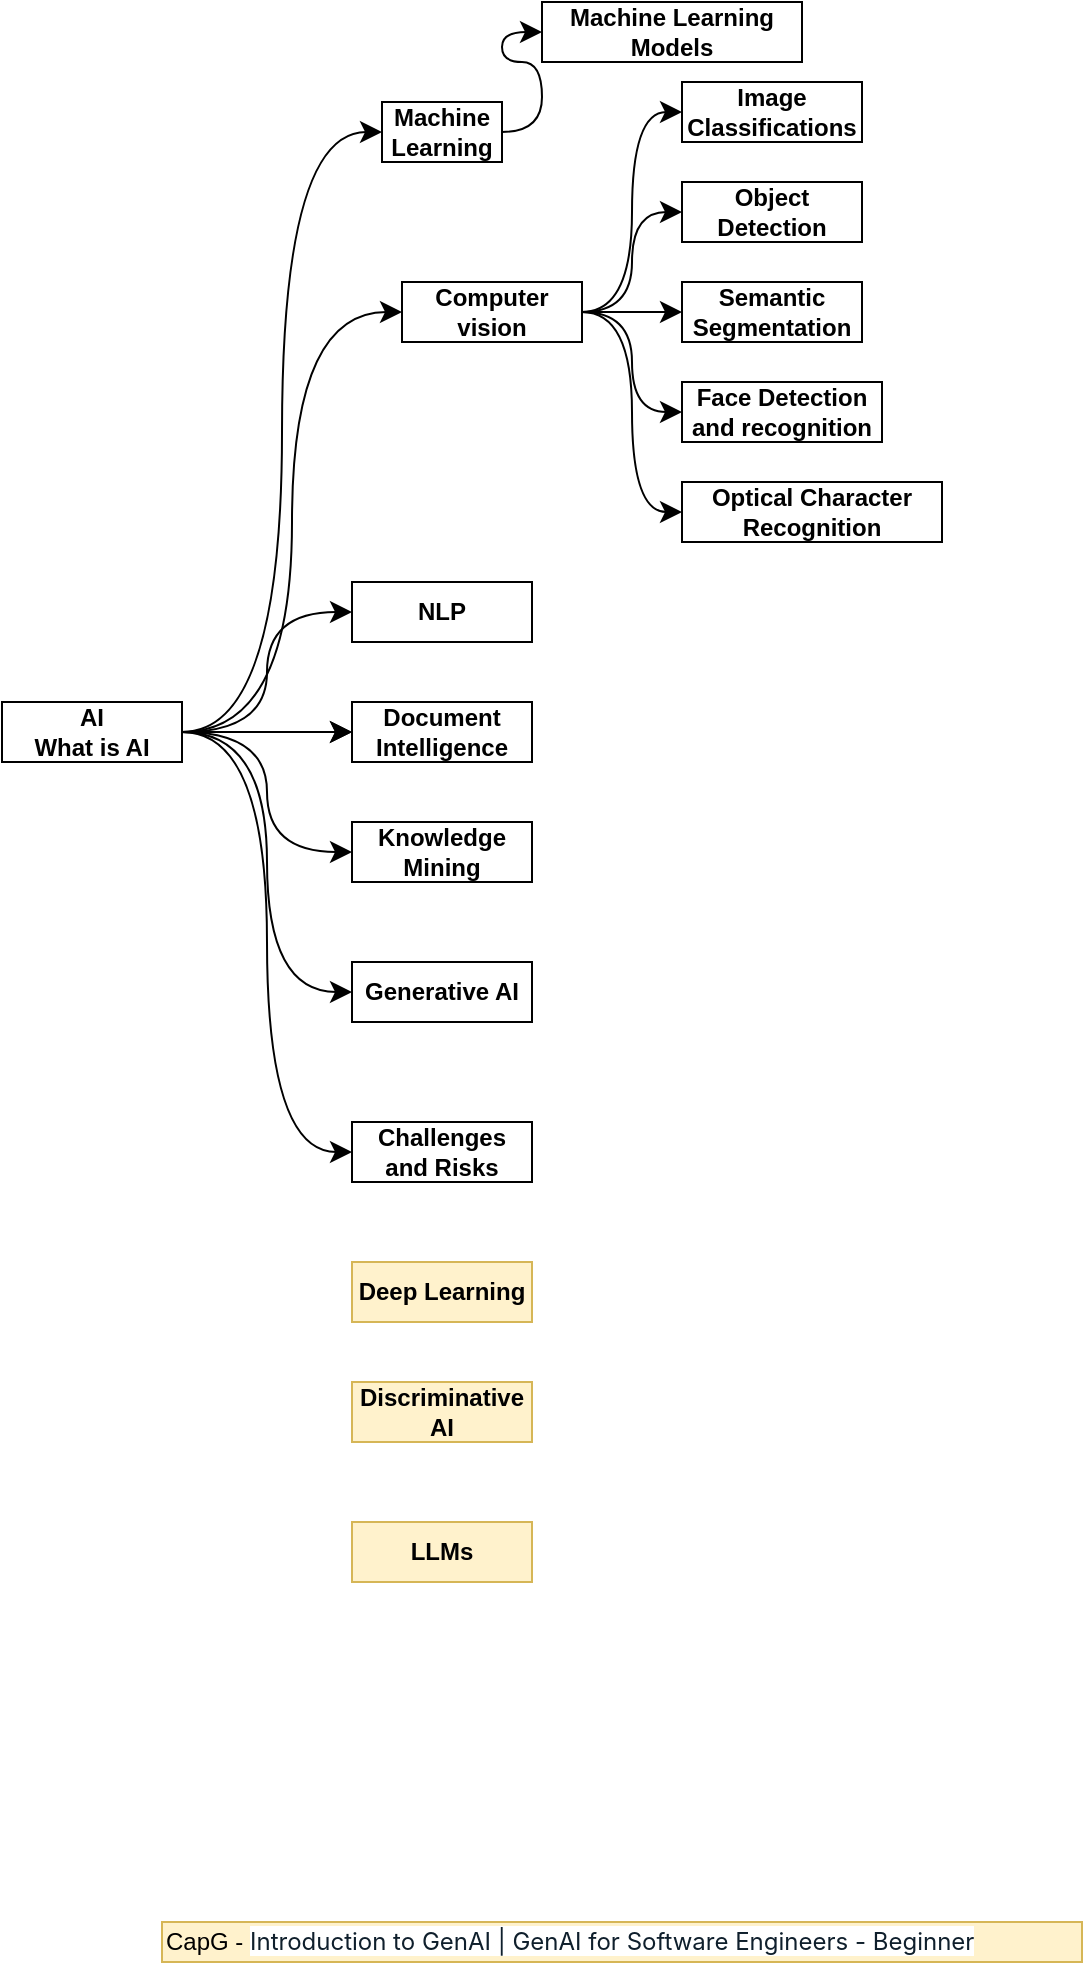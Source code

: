 <mxfile version="24.2.5" type="github" pages="3">
  <diagram name="AI" id="9x-BZpUwlEio7pxuvAZR">
    <mxGraphModel dx="1647" dy="-173" grid="1" gridSize="10" guides="1" tooltips="1" connect="1" arrows="1" fold="1" page="1" pageScale="1" pageWidth="850" pageHeight="1100" background="none" math="0" shadow="0">
      <root>
        <mxCell id="0" />
        <mxCell id="1" parent="0" />
        <mxCell id="eT9WFd01mWbbqswTR8eX-2" value="" style="edgeStyle=orthogonalEdgeStyle;rounded=0;orthogonalLoop=1;jettySize=auto;html=1;fontSize=12;startSize=8;endSize=8;curved=1;entryX=0;entryY=0.5;entryDx=0;entryDy=0;" parent="1" source="m1wB9uHSATqWZEEPrCYo-193" target="eT9WFd01mWbbqswTR8eX-1" edge="1">
          <mxGeometry relative="1" as="geometry" />
        </mxCell>
        <mxCell id="eT9WFd01mWbbqswTR8eX-5" value="" style="edgeStyle=orthogonalEdgeStyle;curved=1;rounded=0;orthogonalLoop=1;jettySize=auto;html=1;strokeColor=default;align=center;verticalAlign=middle;fontFamily=Helvetica;fontSize=12;fontColor=default;labelBackgroundColor=default;startSize=8;endArrow=classic;endSize=8;entryX=0;entryY=0.5;entryDx=0;entryDy=0;" parent="1" source="m1wB9uHSATqWZEEPrCYo-193" target="eT9WFd01mWbbqswTR8eX-3" edge="1">
          <mxGeometry relative="1" as="geometry" />
        </mxCell>
        <mxCell id="eT9WFd01mWbbqswTR8eX-7" value="" style="edgeStyle=orthogonalEdgeStyle;curved=1;rounded=0;orthogonalLoop=1;jettySize=auto;html=1;strokeColor=default;align=center;verticalAlign=middle;fontFamily=Helvetica;fontSize=12;fontColor=default;labelBackgroundColor=default;startSize=8;endArrow=classic;endSize=8;entryX=0;entryY=0.5;entryDx=0;entryDy=0;" parent="1" source="m1wB9uHSATqWZEEPrCYo-193" target="eT9WFd01mWbbqswTR8eX-6" edge="1">
          <mxGeometry relative="1" as="geometry" />
        </mxCell>
        <mxCell id="eT9WFd01mWbbqswTR8eX-11" style="edgeStyle=orthogonalEdgeStyle;curved=1;rounded=0;orthogonalLoop=1;jettySize=auto;html=1;entryX=0;entryY=0.5;entryDx=0;entryDy=0;strokeColor=default;align=center;verticalAlign=middle;fontFamily=Helvetica;fontSize=12;fontColor=default;labelBackgroundColor=default;startSize=8;endArrow=classic;endSize=8;" parent="1" source="m1wB9uHSATqWZEEPrCYo-193" target="eT9WFd01mWbbqswTR8eX-8" edge="1">
          <mxGeometry relative="1" as="geometry" />
        </mxCell>
        <mxCell id="eT9WFd01mWbbqswTR8eX-12" style="edgeStyle=orthogonalEdgeStyle;curved=1;rounded=0;orthogonalLoop=1;jettySize=auto;html=1;entryX=0;entryY=0.5;entryDx=0;entryDy=0;strokeColor=default;align=center;verticalAlign=middle;fontFamily=Helvetica;fontSize=12;fontColor=default;labelBackgroundColor=default;startSize=8;endArrow=classic;endSize=8;" parent="1" source="m1wB9uHSATqWZEEPrCYo-193" target="eT9WFd01mWbbqswTR8eX-9" edge="1">
          <mxGeometry relative="1" as="geometry" />
        </mxCell>
        <mxCell id="eT9WFd01mWbbqswTR8eX-13" style="edgeStyle=orthogonalEdgeStyle;curved=1;rounded=0;orthogonalLoop=1;jettySize=auto;html=1;entryX=0;entryY=0.5;entryDx=0;entryDy=0;strokeColor=default;align=center;verticalAlign=middle;fontFamily=Helvetica;fontSize=12;fontColor=default;labelBackgroundColor=default;startSize=8;endArrow=classic;endSize=8;" parent="1" source="m1wB9uHSATqWZEEPrCYo-193" target="eT9WFd01mWbbqswTR8eX-10" edge="1">
          <mxGeometry relative="1" as="geometry" />
        </mxCell>
        <mxCell id="eT9WFd01mWbbqswTR8eX-26" value="" style="edgeStyle=orthogonalEdgeStyle;curved=1;rounded=0;orthogonalLoop=1;jettySize=auto;html=1;strokeColor=default;align=center;verticalAlign=middle;fontFamily=Helvetica;fontSize=12;fontColor=default;labelBackgroundColor=default;startSize=8;endArrow=classic;endSize=8;" parent="1" source="m1wB9uHSATqWZEEPrCYo-193" target="eT9WFd01mWbbqswTR8eX-8" edge="1">
          <mxGeometry relative="1" as="geometry" />
        </mxCell>
        <mxCell id="eT9WFd01mWbbqswTR8eX-28" style="edgeStyle=orthogonalEdgeStyle;curved=1;rounded=0;orthogonalLoop=1;jettySize=auto;html=1;entryX=0;entryY=0.5;entryDx=0;entryDy=0;strokeColor=default;align=center;verticalAlign=middle;fontFamily=Helvetica;fontSize=12;fontColor=default;labelBackgroundColor=default;startSize=8;endArrow=classic;endSize=8;" parent="1" source="m1wB9uHSATqWZEEPrCYo-193" target="eT9WFd01mWbbqswTR8eX-27" edge="1">
          <mxGeometry relative="1" as="geometry" />
        </mxCell>
        <mxCell id="m1wB9uHSATqWZEEPrCYo-193" value="&lt;b&gt;AI&lt;/b&gt;&lt;div&gt;&lt;b&gt;What is AI&lt;/b&gt;&lt;/div&gt;" style="rounded=0;whiteSpace=wrap;html=1;" parent="1" vertex="1">
          <mxGeometry x="10" y="1470" width="90" height="30" as="geometry" />
        </mxCell>
        <mxCell id="eT9WFd01mWbbqswTR8eX-15" value="" style="edgeStyle=orthogonalEdgeStyle;curved=1;rounded=0;orthogonalLoop=1;jettySize=auto;html=1;strokeColor=default;align=center;verticalAlign=middle;fontFamily=Helvetica;fontSize=12;fontColor=default;labelBackgroundColor=default;startSize=8;endArrow=classic;endSize=8;entryX=0;entryY=0.5;entryDx=0;entryDy=0;" parent="1" source="eT9WFd01mWbbqswTR8eX-1" target="eT9WFd01mWbbqswTR8eX-14" edge="1">
          <mxGeometry relative="1" as="geometry" />
        </mxCell>
        <mxCell id="eT9WFd01mWbbqswTR8eX-1" value="&lt;b&gt;Machine Learning&lt;/b&gt;" style="rounded=0;whiteSpace=wrap;html=1;" parent="1" vertex="1">
          <mxGeometry x="200" y="1170" width="60" height="30" as="geometry" />
        </mxCell>
        <mxCell id="eT9WFd01mWbbqswTR8eX-17" value="" style="edgeStyle=orthogonalEdgeStyle;curved=1;rounded=0;orthogonalLoop=1;jettySize=auto;html=1;strokeColor=default;align=center;verticalAlign=middle;fontFamily=Helvetica;fontSize=12;fontColor=default;labelBackgroundColor=default;startSize=8;endArrow=classic;endSize=8;entryX=0;entryY=0.5;entryDx=0;entryDy=0;" parent="1" source="eT9WFd01mWbbqswTR8eX-3" target="eT9WFd01mWbbqswTR8eX-16" edge="1">
          <mxGeometry relative="1" as="geometry" />
        </mxCell>
        <mxCell id="eT9WFd01mWbbqswTR8eX-22" style="edgeStyle=orthogonalEdgeStyle;curved=1;rounded=0;orthogonalLoop=1;jettySize=auto;html=1;entryX=0;entryY=0.5;entryDx=0;entryDy=0;strokeColor=default;align=center;verticalAlign=middle;fontFamily=Helvetica;fontSize=12;fontColor=default;labelBackgroundColor=default;startSize=8;endArrow=classic;endSize=8;" parent="1" source="eT9WFd01mWbbqswTR8eX-3" target="eT9WFd01mWbbqswTR8eX-18" edge="1">
          <mxGeometry relative="1" as="geometry" />
        </mxCell>
        <mxCell id="eT9WFd01mWbbqswTR8eX-23" style="edgeStyle=orthogonalEdgeStyle;curved=1;rounded=0;orthogonalLoop=1;jettySize=auto;html=1;entryX=0;entryY=0.5;entryDx=0;entryDy=0;strokeColor=default;align=center;verticalAlign=middle;fontFamily=Helvetica;fontSize=12;fontColor=default;labelBackgroundColor=default;startSize=8;endArrow=classic;endSize=8;" parent="1" source="eT9WFd01mWbbqswTR8eX-3" target="eT9WFd01mWbbqswTR8eX-19" edge="1">
          <mxGeometry relative="1" as="geometry" />
        </mxCell>
        <mxCell id="eT9WFd01mWbbqswTR8eX-24" style="edgeStyle=orthogonalEdgeStyle;curved=1;rounded=0;orthogonalLoop=1;jettySize=auto;html=1;entryX=0;entryY=0.5;entryDx=0;entryDy=0;strokeColor=default;align=center;verticalAlign=middle;fontFamily=Helvetica;fontSize=12;fontColor=default;labelBackgroundColor=default;startSize=8;endArrow=classic;endSize=8;" parent="1" source="eT9WFd01mWbbqswTR8eX-3" target="eT9WFd01mWbbqswTR8eX-20" edge="1">
          <mxGeometry relative="1" as="geometry" />
        </mxCell>
        <mxCell id="eT9WFd01mWbbqswTR8eX-25" style="edgeStyle=orthogonalEdgeStyle;curved=1;rounded=0;orthogonalLoop=1;jettySize=auto;html=1;entryX=0;entryY=0.5;entryDx=0;entryDy=0;strokeColor=default;align=center;verticalAlign=middle;fontFamily=Helvetica;fontSize=12;fontColor=default;labelBackgroundColor=default;startSize=8;endArrow=classic;endSize=8;" parent="1" source="eT9WFd01mWbbqswTR8eX-3" target="eT9WFd01mWbbqswTR8eX-21" edge="1">
          <mxGeometry relative="1" as="geometry" />
        </mxCell>
        <mxCell id="eT9WFd01mWbbqswTR8eX-3" value="&lt;b&gt;Computer vision&lt;/b&gt;" style="rounded=0;whiteSpace=wrap;html=1;" parent="1" vertex="1">
          <mxGeometry x="210" y="1260" width="90" height="30" as="geometry" />
        </mxCell>
        <mxCell id="eT9WFd01mWbbqswTR8eX-6" value="&lt;b&gt;NLP&lt;/b&gt;" style="rounded=0;whiteSpace=wrap;html=1;" parent="1" vertex="1">
          <mxGeometry x="185" y="1410" width="90" height="30" as="geometry" />
        </mxCell>
        <mxCell id="eT9WFd01mWbbqswTR8eX-8" value="&lt;b&gt;Document Intelligence&lt;/b&gt;" style="rounded=0;whiteSpace=wrap;html=1;" parent="1" vertex="1">
          <mxGeometry x="185" y="1470" width="90" height="30" as="geometry" />
        </mxCell>
        <mxCell id="eT9WFd01mWbbqswTR8eX-9" value="&lt;b&gt;Knowledge Mining&lt;/b&gt;" style="rounded=0;whiteSpace=wrap;html=1;" parent="1" vertex="1">
          <mxGeometry x="185" y="1530" width="90" height="30" as="geometry" />
        </mxCell>
        <mxCell id="eT9WFd01mWbbqswTR8eX-10" value="&lt;b&gt;Generative AI&lt;/b&gt;" style="rounded=0;whiteSpace=wrap;html=1;" parent="1" vertex="1">
          <mxGeometry x="185" y="1600" width="90" height="30" as="geometry" />
        </mxCell>
        <mxCell id="eT9WFd01mWbbqswTR8eX-14" value="&lt;b&gt;Machine Learning Models&lt;/b&gt;" style="rounded=0;whiteSpace=wrap;html=1;" parent="1" vertex="1">
          <mxGeometry x="280" y="1120" width="130" height="30" as="geometry" />
        </mxCell>
        <mxCell id="eT9WFd01mWbbqswTR8eX-16" value="&lt;b&gt;Image Classifications&lt;/b&gt;" style="rounded=0;whiteSpace=wrap;html=1;" parent="1" vertex="1">
          <mxGeometry x="350" y="1160" width="90" height="30" as="geometry" />
        </mxCell>
        <mxCell id="eT9WFd01mWbbqswTR8eX-18" value="&lt;b&gt;Object Detection&lt;/b&gt;" style="rounded=0;whiteSpace=wrap;html=1;" parent="1" vertex="1">
          <mxGeometry x="350" y="1210" width="90" height="30" as="geometry" />
        </mxCell>
        <mxCell id="eT9WFd01mWbbqswTR8eX-19" value="&lt;b&gt;Semantic Segmentation&lt;/b&gt;" style="rounded=0;whiteSpace=wrap;html=1;" parent="1" vertex="1">
          <mxGeometry x="350" y="1260" width="90" height="30" as="geometry" />
        </mxCell>
        <mxCell id="eT9WFd01mWbbqswTR8eX-20" value="&lt;b&gt;Face Detection and recognition&lt;/b&gt;" style="rounded=0;whiteSpace=wrap;html=1;" parent="1" vertex="1">
          <mxGeometry x="350" y="1310" width="100" height="30" as="geometry" />
        </mxCell>
        <mxCell id="eT9WFd01mWbbqswTR8eX-21" value="&lt;b&gt;Optical Character Recognition&lt;/b&gt;" style="rounded=0;whiteSpace=wrap;html=1;" parent="1" vertex="1">
          <mxGeometry x="350" y="1360" width="130" height="30" as="geometry" />
        </mxCell>
        <mxCell id="eT9WFd01mWbbqswTR8eX-27" value="&lt;b&gt;Challenges and Risks&lt;/b&gt;" style="rounded=0;whiteSpace=wrap;html=1;" parent="1" vertex="1">
          <mxGeometry x="185" y="1680" width="90" height="30" as="geometry" />
        </mxCell>
        <mxCell id="nhGqIngcBujtTeU5S3cS-1" value="&lt;b&gt;Deep Learning&lt;/b&gt;" style="rounded=0;whiteSpace=wrap;html=1;fillColor=#fff2cc;strokeColor=#d6b656;" vertex="1" parent="1">
          <mxGeometry x="185" y="1750" width="90" height="30" as="geometry" />
        </mxCell>
        <mxCell id="nhGqIngcBujtTeU5S3cS-3" value="CapG -&amp;nbsp;&lt;span style=&quot;background-color: rgb(255, 255, 255); color: rgb(15, 31, 44); font-family: Inter, &amp;quot;Helvetica Neue&amp;quot;, Helvetica, Arial, sans-serif;&quot;&gt;&lt;font style=&quot;font-size: 12px;&quot;&gt;Introduction to GenAI | GenAI for Software Engineers - Beginner&lt;/font&gt;&lt;/span&gt;" style="rounded=0;whiteSpace=wrap;html=1;align=left;fillColor=#fff2cc;strokeColor=#d6b656;" vertex="1" parent="1">
          <mxGeometry x="90" y="2080" width="460" height="20" as="geometry" />
        </mxCell>
        <mxCell id="nhGqIngcBujtTeU5S3cS-5" value="&lt;b&gt;Discriminative AI&lt;/b&gt;" style="rounded=0;whiteSpace=wrap;html=1;fillColor=#fff2cc;strokeColor=#d6b656;" vertex="1" parent="1">
          <mxGeometry x="185" y="1810" width="90" height="30" as="geometry" />
        </mxCell>
        <mxCell id="nhGqIngcBujtTeU5S3cS-6" value="&lt;b&gt;LLMs&lt;/b&gt;" style="rounded=0;whiteSpace=wrap;html=1;fillColor=#fff2cc;strokeColor=#d6b656;" vertex="1" parent="1">
          <mxGeometry x="185" y="1880" width="90" height="30" as="geometry" />
        </mxCell>
      </root>
    </mxGraphModel>
  </diagram>
  <diagram name="ML" id="7puf06v3CRy-qWKiz8AE">
    <mxGraphModel dx="2071" dy="-412" grid="1" gridSize="10" guides="1" tooltips="1" connect="1" arrows="1" fold="1" page="1" pageScale="1" pageWidth="850" pageHeight="1100" background="none" math="0" shadow="0">
      <root>
        <mxCell id="uPHWAmdfjxqhW9lOBMrn-0" />
        <mxCell id="uPHWAmdfjxqhW9lOBMrn-1" parent="uPHWAmdfjxqhW9lOBMrn-0" />
        <mxCell id="uPHWAmdfjxqhW9lOBMrn-2" value="" style="edgeStyle=orthogonalEdgeStyle;rounded=0;orthogonalLoop=1;jettySize=auto;html=1;fontSize=12;startSize=8;endSize=8;curved=1;entryX=0;entryY=0.5;entryDx=0;entryDy=0;" parent="uPHWAmdfjxqhW9lOBMrn-1" source="uPHWAmdfjxqhW9lOBMrn-10" target="uPHWAmdfjxqhW9lOBMrn-12" edge="1">
          <mxGeometry relative="1" as="geometry" />
        </mxCell>
        <mxCell id="uPHWAmdfjxqhW9lOBMrn-3" value="" style="edgeStyle=orthogonalEdgeStyle;curved=1;rounded=0;orthogonalLoop=1;jettySize=auto;html=1;strokeColor=default;align=center;verticalAlign=middle;fontFamily=Helvetica;fontSize=12;fontColor=default;labelBackgroundColor=default;startSize=8;endArrow=classic;endSize=8;entryX=0;entryY=0.5;entryDx=0;entryDy=0;" parent="uPHWAmdfjxqhW9lOBMrn-1" source="uPHWAmdfjxqhW9lOBMrn-10" target="uPHWAmdfjxqhW9lOBMrn-18" edge="1">
          <mxGeometry relative="1" as="geometry" />
        </mxCell>
        <mxCell id="uPHWAmdfjxqhW9lOBMrn-4" value="" style="edgeStyle=orthogonalEdgeStyle;curved=1;rounded=0;orthogonalLoop=1;jettySize=auto;html=1;strokeColor=default;align=center;verticalAlign=middle;fontFamily=Helvetica;fontSize=12;fontColor=default;labelBackgroundColor=default;startSize=8;endArrow=classic;endSize=8;entryX=0;entryY=0.5;entryDx=0;entryDy=0;" parent="uPHWAmdfjxqhW9lOBMrn-1" source="uPHWAmdfjxqhW9lOBMrn-10" target="uPHWAmdfjxqhW9lOBMrn-19" edge="1">
          <mxGeometry relative="1" as="geometry" />
        </mxCell>
        <mxCell id="uPHWAmdfjxqhW9lOBMrn-5" style="edgeStyle=orthogonalEdgeStyle;curved=1;rounded=0;orthogonalLoop=1;jettySize=auto;html=1;entryX=0;entryY=0.5;entryDx=0;entryDy=0;strokeColor=default;align=center;verticalAlign=middle;fontFamily=Helvetica;fontSize=12;fontColor=default;labelBackgroundColor=default;startSize=8;endArrow=classic;endSize=8;" parent="uPHWAmdfjxqhW9lOBMrn-1" source="uPHWAmdfjxqhW9lOBMrn-10" target="uPHWAmdfjxqhW9lOBMrn-20" edge="1">
          <mxGeometry relative="1" as="geometry" />
        </mxCell>
        <mxCell id="uPHWAmdfjxqhW9lOBMrn-6" style="edgeStyle=orthogonalEdgeStyle;curved=1;rounded=0;orthogonalLoop=1;jettySize=auto;html=1;entryX=0;entryY=0.5;entryDx=0;entryDy=0;strokeColor=default;align=center;verticalAlign=middle;fontFamily=Helvetica;fontSize=12;fontColor=default;labelBackgroundColor=default;startSize=8;endArrow=classic;endSize=8;" parent="uPHWAmdfjxqhW9lOBMrn-1" source="uPHWAmdfjxqhW9lOBMrn-10" target="uPHWAmdfjxqhW9lOBMrn-21" edge="1">
          <mxGeometry relative="1" as="geometry" />
        </mxCell>
        <mxCell id="uPHWAmdfjxqhW9lOBMrn-7" style="edgeStyle=orthogonalEdgeStyle;curved=1;rounded=0;orthogonalLoop=1;jettySize=auto;html=1;entryX=0;entryY=0.5;entryDx=0;entryDy=0;strokeColor=default;align=center;verticalAlign=middle;fontFamily=Helvetica;fontSize=12;fontColor=default;labelBackgroundColor=default;startSize=8;endArrow=classic;endSize=8;" parent="uPHWAmdfjxqhW9lOBMrn-1" source="uPHWAmdfjxqhW9lOBMrn-10" target="uPHWAmdfjxqhW9lOBMrn-22" edge="1">
          <mxGeometry relative="1" as="geometry" />
        </mxCell>
        <mxCell id="uPHWAmdfjxqhW9lOBMrn-10" value="&lt;b&gt;Basic Terminology&lt;/b&gt;" style="rounded=0;whiteSpace=wrap;html=1;" parent="uPHWAmdfjxqhW9lOBMrn-1" vertex="1">
          <mxGeometry x="-30" y="1470" width="130" height="30" as="geometry" />
        </mxCell>
        <mxCell id="uPHWAmdfjxqhW9lOBMrn-12" value="&lt;b&gt;Training Data&lt;/b&gt;" style="rounded=0;whiteSpace=wrap;html=1;" parent="uPHWAmdfjxqhW9lOBMrn-1" vertex="1">
          <mxGeometry x="225" y="1210" width="60" height="30" as="geometry" />
        </mxCell>
        <mxCell id="uPHWAmdfjxqhW9lOBMrn-18" value="&lt;b&gt;Algorithm&lt;/b&gt;" style="rounded=0;whiteSpace=wrap;html=1;" parent="uPHWAmdfjxqhW9lOBMrn-1" vertex="1">
          <mxGeometry x="210" y="1260" width="90" height="30" as="geometry" />
        </mxCell>
        <mxCell id="uPHWAmdfjxqhW9lOBMrn-19" value="&lt;b&gt;ML Model&lt;/b&gt;" style="rounded=0;whiteSpace=wrap;html=1;" parent="uPHWAmdfjxqhW9lOBMrn-1" vertex="1">
          <mxGeometry x="210" y="1320" width="90" height="30" as="geometry" />
        </mxCell>
        <mxCell id="uPHWAmdfjxqhW9lOBMrn-20" value="&lt;b&gt;Training Phase&lt;/b&gt;" style="rounded=0;whiteSpace=wrap;html=1;" parent="uPHWAmdfjxqhW9lOBMrn-1" vertex="1">
          <mxGeometry x="210" y="1370" width="90" height="30" as="geometry" />
        </mxCell>
        <mxCell id="uPHWAmdfjxqhW9lOBMrn-21" value="&lt;b&gt;Validation phase&lt;/b&gt;" style="rounded=0;whiteSpace=wrap;html=1;" parent="uPHWAmdfjxqhW9lOBMrn-1" vertex="1">
          <mxGeometry x="210" y="1430" width="90" height="30" as="geometry" />
        </mxCell>
        <mxCell id="uPHWAmdfjxqhW9lOBMrn-22" value="&lt;b&gt;Infrence&lt;/b&gt;" style="rounded=0;whiteSpace=wrap;html=1;" parent="uPHWAmdfjxqhW9lOBMrn-1" vertex="1">
          <mxGeometry x="210" y="1480" width="90" height="30" as="geometry" />
        </mxCell>
        <mxCell id="IqmzrMt0QIkkmBBErIuD-1" style="edgeStyle=orthogonalEdgeStyle;rounded=0;orthogonalLoop=1;jettySize=auto;html=1;entryX=0;entryY=0.5;entryDx=0;entryDy=0;fontSize=12;startSize=8;endSize=8;exitX=1;exitY=0.5;exitDx=0;exitDy=0;curved=1;" parent="uPHWAmdfjxqhW9lOBMrn-1" source="IqmzrMt0QIkkmBBErIuD-0" target="uPHWAmdfjxqhW9lOBMrn-10" edge="1">
          <mxGeometry relative="1" as="geometry" />
        </mxCell>
        <mxCell id="IqmzrMt0QIkkmBBErIuD-3" value="" style="edgeStyle=orthogonalEdgeStyle;curved=1;rounded=0;orthogonalLoop=1;jettySize=auto;html=1;strokeColor=default;align=center;verticalAlign=middle;fontFamily=Helvetica;fontSize=12;fontColor=default;labelBackgroundColor=default;startSize=8;endArrow=classic;endSize=8;entryX=0;entryY=0.5;entryDx=0;entryDy=0;" parent="uPHWAmdfjxqhW9lOBMrn-1" source="IqmzrMt0QIkkmBBErIuD-0" target="IqmzrMt0QIkkmBBErIuD-2" edge="1">
          <mxGeometry relative="1" as="geometry" />
        </mxCell>
        <mxCell id="IqmzrMt0QIkkmBBErIuD-0" value="&lt;b&gt;Machine Learning&lt;/b&gt;&lt;div&gt;&lt;b&gt;What is AI&lt;/b&gt;&lt;/div&gt;" style="rounded=0;whiteSpace=wrap;html=1;" parent="uPHWAmdfjxqhW9lOBMrn-1" vertex="1">
          <mxGeometry x="-290" y="1580" width="130" height="30" as="geometry" />
        </mxCell>
        <mxCell id="IqmzrMt0QIkkmBBErIuD-5" value="" style="edgeStyle=orthogonalEdgeStyle;curved=1;rounded=0;orthogonalLoop=1;jettySize=auto;html=1;strokeColor=default;align=center;verticalAlign=middle;fontFamily=Helvetica;fontSize=12;fontColor=default;labelBackgroundColor=default;startSize=8;endArrow=classic;endSize=8;entryX=0;entryY=0.5;entryDx=0;entryDy=0;" parent="uPHWAmdfjxqhW9lOBMrn-1" source="IqmzrMt0QIkkmBBErIuD-2" target="IqmzrMt0QIkkmBBErIuD-4" edge="1">
          <mxGeometry relative="1" as="geometry" />
        </mxCell>
        <mxCell id="IqmzrMt0QIkkmBBErIuD-7" style="edgeStyle=orthogonalEdgeStyle;curved=1;rounded=0;orthogonalLoop=1;jettySize=auto;html=1;entryX=0;entryY=0.5;entryDx=0;entryDy=0;strokeColor=default;align=center;verticalAlign=middle;fontFamily=Helvetica;fontSize=12;fontColor=default;labelBackgroundColor=default;startSize=8;endArrow=classic;endSize=8;" parent="uPHWAmdfjxqhW9lOBMrn-1" source="IqmzrMt0QIkkmBBErIuD-2" target="IqmzrMt0QIkkmBBErIuD-6" edge="1">
          <mxGeometry relative="1" as="geometry" />
        </mxCell>
        <mxCell id="IqmzrMt0QIkkmBBErIuD-2" value="&lt;b&gt;Types of ML&lt;/b&gt;" style="rounded=0;whiteSpace=wrap;html=1;" parent="uPHWAmdfjxqhW9lOBMrn-1" vertex="1">
          <mxGeometry x="-40" y="1690" width="130" height="30" as="geometry" />
        </mxCell>
        <mxCell id="IqmzrMt0QIkkmBBErIuD-9" value="" style="edgeStyle=orthogonalEdgeStyle;curved=1;rounded=0;orthogonalLoop=1;jettySize=auto;html=1;strokeColor=default;align=center;verticalAlign=middle;fontFamily=Helvetica;fontSize=12;fontColor=default;labelBackgroundColor=default;startSize=8;endArrow=classic;endSize=8;entryX=0;entryY=0.5;entryDx=0;entryDy=0;" parent="uPHWAmdfjxqhW9lOBMrn-1" source="IqmzrMt0QIkkmBBErIuD-4" target="IqmzrMt0QIkkmBBErIuD-8" edge="1">
          <mxGeometry relative="1" as="geometry" />
        </mxCell>
        <mxCell id="IqmzrMt0QIkkmBBErIuD-11" style="edgeStyle=orthogonalEdgeStyle;curved=1;rounded=0;orthogonalLoop=1;jettySize=auto;html=1;entryX=0;entryY=0.5;entryDx=0;entryDy=0;strokeColor=default;align=center;verticalAlign=middle;fontFamily=Helvetica;fontSize=12;fontColor=default;labelBackgroundColor=default;startSize=8;endArrow=classic;endSize=8;" parent="uPHWAmdfjxqhW9lOBMrn-1" source="IqmzrMt0QIkkmBBErIuD-4" target="IqmzrMt0QIkkmBBErIuD-10" edge="1">
          <mxGeometry relative="1" as="geometry" />
        </mxCell>
        <mxCell id="IqmzrMt0QIkkmBBErIuD-4" value="&lt;b&gt;Supervised ML&lt;/b&gt;" style="rounded=0;whiteSpace=wrap;html=1;" parent="uPHWAmdfjxqhW9lOBMrn-1" vertex="1">
          <mxGeometry x="200" y="1590" width="130" height="30" as="geometry" />
        </mxCell>
        <mxCell id="IqmzrMt0QIkkmBBErIuD-17" style="edgeStyle=orthogonalEdgeStyle;curved=1;rounded=0;orthogonalLoop=1;jettySize=auto;html=1;strokeColor=default;align=center;verticalAlign=middle;fontFamily=Helvetica;fontSize=12;fontColor=default;labelBackgroundColor=default;startSize=8;endArrow=classic;endSize=8;" parent="uPHWAmdfjxqhW9lOBMrn-1" source="IqmzrMt0QIkkmBBErIuD-6" target="IqmzrMt0QIkkmBBErIuD-16" edge="1">
          <mxGeometry relative="1" as="geometry" />
        </mxCell>
        <mxCell id="IqmzrMt0QIkkmBBErIuD-6" value="&lt;b&gt;Unsupervised ML&lt;/b&gt;" style="rounded=0;whiteSpace=wrap;html=1;" parent="uPHWAmdfjxqhW9lOBMrn-1" vertex="1">
          <mxGeometry x="200" y="1790" width="130" height="30" as="geometry" />
        </mxCell>
        <mxCell id="xH1i7q-O7p8ZMmWen-7e-2" value="" style="edgeStyle=orthogonalEdgeStyle;curved=1;rounded=0;orthogonalLoop=1;jettySize=auto;html=1;fontSize=12;startSize=8;endSize=8;entryX=0;entryY=0.5;entryDx=0;entryDy=0;" parent="uPHWAmdfjxqhW9lOBMrn-1" source="IqmzrMt0QIkkmBBErIuD-8" target="xH1i7q-O7p8ZMmWen-7e-1" edge="1">
          <mxGeometry relative="1" as="geometry" />
        </mxCell>
        <mxCell id="xH1i7q-O7p8ZMmWen-7e-5" value="" style="edgeStyle=orthogonalEdgeStyle;curved=1;rounded=0;orthogonalLoop=1;jettySize=auto;html=1;strokeColor=default;align=center;verticalAlign=middle;fontFamily=Helvetica;fontSize=12;fontColor=default;labelBackgroundColor=default;startSize=8;endArrow=classic;endSize=8;entryX=0;entryY=0.5;entryDx=0;entryDy=0;" parent="uPHWAmdfjxqhW9lOBMrn-1" source="IqmzrMt0QIkkmBBErIuD-8" target="xH1i7q-O7p8ZMmWen-7e-4" edge="1">
          <mxGeometry relative="1" as="geometry" />
        </mxCell>
        <mxCell id="IqmzrMt0QIkkmBBErIuD-8" value="&lt;b&gt;Regression&lt;/b&gt;" style="rounded=0;whiteSpace=wrap;html=1;" parent="uPHWAmdfjxqhW9lOBMrn-1" vertex="1">
          <mxGeometry x="420" y="1500" width="130" height="30" as="geometry" />
        </mxCell>
        <mxCell id="IqmzrMt0QIkkmBBErIuD-14" style="edgeStyle=orthogonalEdgeStyle;curved=1;rounded=0;orthogonalLoop=1;jettySize=auto;html=1;entryX=0;entryY=0.5;entryDx=0;entryDy=0;strokeColor=default;align=center;verticalAlign=middle;fontFamily=Helvetica;fontSize=12;fontColor=default;labelBackgroundColor=default;startSize=8;endArrow=classic;endSize=8;" parent="uPHWAmdfjxqhW9lOBMrn-1" source="IqmzrMt0QIkkmBBErIuD-10" target="IqmzrMt0QIkkmBBErIuD-12" edge="1">
          <mxGeometry relative="1" as="geometry" />
        </mxCell>
        <mxCell id="IqmzrMt0QIkkmBBErIuD-15" style="edgeStyle=orthogonalEdgeStyle;curved=1;rounded=0;orthogonalLoop=1;jettySize=auto;html=1;entryX=0;entryY=0.5;entryDx=0;entryDy=0;strokeColor=default;align=center;verticalAlign=middle;fontFamily=Helvetica;fontSize=12;fontColor=default;labelBackgroundColor=default;startSize=8;endArrow=classic;endSize=8;" parent="uPHWAmdfjxqhW9lOBMrn-1" source="IqmzrMt0QIkkmBBErIuD-10" target="IqmzrMt0QIkkmBBErIuD-13" edge="1">
          <mxGeometry relative="1" as="geometry" />
        </mxCell>
        <mxCell id="IqmzrMt0QIkkmBBErIuD-10" value="&lt;b&gt;Classification&lt;/b&gt;" style="rounded=0;whiteSpace=wrap;html=1;" parent="uPHWAmdfjxqhW9lOBMrn-1" vertex="1">
          <mxGeometry x="420" y="1590" width="130" height="30" as="geometry" />
        </mxCell>
        <mxCell id="666iwahMXLs1-ys4IwfY-1" value="" style="edgeStyle=orthogonalEdgeStyle;rounded=0;orthogonalLoop=1;jettySize=auto;html=1;fontSize=12;startSize=8;endSize=8;curved=1;entryX=0;entryY=0.5;entryDx=0;entryDy=0;" edge="1" parent="uPHWAmdfjxqhW9lOBMrn-1" source="IqmzrMt0QIkkmBBErIuD-12" target="666iwahMXLs1-ys4IwfY-0">
          <mxGeometry relative="1" as="geometry" />
        </mxCell>
        <mxCell id="IqmzrMt0QIkkmBBErIuD-12" value="&lt;b&gt;Binary Classification&lt;/b&gt;" style="rounded=0;whiteSpace=wrap;html=1;" parent="uPHWAmdfjxqhW9lOBMrn-1" vertex="1">
          <mxGeometry x="650" y="1600" width="130" height="30" as="geometry" />
        </mxCell>
        <mxCell id="666iwahMXLs1-ys4IwfY-15" value="" style="edgeStyle=orthogonalEdgeStyle;curved=1;rounded=0;orthogonalLoop=1;jettySize=auto;html=1;strokeColor=default;align=center;verticalAlign=middle;fontFamily=Helvetica;fontSize=12;fontColor=default;labelBackgroundColor=default;startSize=8;endArrow=classic;endSize=8;" edge="1" parent="uPHWAmdfjxqhW9lOBMrn-1" source="IqmzrMt0QIkkmBBErIuD-13" target="666iwahMXLs1-ys4IwfY-14">
          <mxGeometry relative="1" as="geometry" />
        </mxCell>
        <mxCell id="IqmzrMt0QIkkmBBErIuD-13" value="&lt;b&gt;Multiclass Classification&lt;/b&gt;" style="rounded=0;whiteSpace=wrap;html=1;" parent="uPHWAmdfjxqhW9lOBMrn-1" vertex="1">
          <mxGeometry x="630" y="1680" width="130" height="30" as="geometry" />
        </mxCell>
        <mxCell id="666iwahMXLs1-ys4IwfY-22" value="" style="edgeStyle=orthogonalEdgeStyle;curved=1;rounded=0;orthogonalLoop=1;jettySize=auto;html=1;strokeColor=default;align=center;verticalAlign=middle;fontFamily=Helvetica;fontSize=12;fontColor=default;labelBackgroundColor=default;startSize=8;endArrow=classic;endSize=8;entryX=0;entryY=0.5;entryDx=0;entryDy=0;" edge="1" parent="uPHWAmdfjxqhW9lOBMrn-1" source="IqmzrMt0QIkkmBBErIuD-16" target="666iwahMXLs1-ys4IwfY-21">
          <mxGeometry relative="1" as="geometry" />
        </mxCell>
        <mxCell id="IqmzrMt0QIkkmBBErIuD-16" value="&lt;b&gt;Clustering&lt;/b&gt;" style="rounded=0;whiteSpace=wrap;html=1;" parent="uPHWAmdfjxqhW9lOBMrn-1" vertex="1">
          <mxGeometry x="420" y="1790" width="130" height="30" as="geometry" />
        </mxCell>
        <mxCell id="xH1i7q-O7p8ZMmWen-7e-1" value="&lt;b&gt;Linear Regression&lt;/b&gt;" style="rounded=0;whiteSpace=wrap;html=1;" parent="uPHWAmdfjxqhW9lOBMrn-1" vertex="1">
          <mxGeometry x="640" y="1560" width="130" height="30" as="geometry" />
        </mxCell>
        <mxCell id="xH1i7q-O7p8ZMmWen-7e-3" value="Source&lt;br&gt;&lt;ul&gt;&lt;li&gt;&lt;a href=&quot;https://learn.microsoft.com/en-us/training/modules/fundamentals-machine-learning/4-regression&quot;&gt;Regression - Training | Microsoft Learn&lt;/a&gt;&lt;/li&gt;&lt;/ul&gt;" style="text;html=1;align=left;verticalAlign=top;whiteSpace=wrap;rounded=0;fontSize=16;" parent="uPHWAmdfjxqhW9lOBMrn-1" vertex="1">
          <mxGeometry x="-270" y="1970" width="710" height="230" as="geometry" />
        </mxCell>
        <mxCell id="xH1i7q-O7p8ZMmWen-7e-7" value="" style="edgeStyle=orthogonalEdgeStyle;curved=1;rounded=0;orthogonalLoop=1;jettySize=auto;html=1;strokeColor=default;align=center;verticalAlign=middle;fontFamily=Helvetica;fontSize=12;fontColor=default;labelBackgroundColor=default;startSize=8;endArrow=classic;endSize=8;entryX=0;entryY=0.5;entryDx=0;entryDy=0;" parent="uPHWAmdfjxqhW9lOBMrn-1" source="xH1i7q-O7p8ZMmWen-7e-4" target="xH1i7q-O7p8ZMmWen-7e-6" edge="1">
          <mxGeometry relative="1" as="geometry" />
        </mxCell>
        <mxCell id="xH1i7q-O7p8ZMmWen-7e-13" style="edgeStyle=orthogonalEdgeStyle;curved=1;rounded=0;orthogonalLoop=1;jettySize=auto;html=1;entryX=0;entryY=0.5;entryDx=0;entryDy=0;strokeColor=default;align=center;verticalAlign=middle;fontFamily=Helvetica;fontSize=12;fontColor=default;labelBackgroundColor=default;startSize=8;endArrow=classic;endSize=8;" parent="uPHWAmdfjxqhW9lOBMrn-1" source="xH1i7q-O7p8ZMmWen-7e-4" target="xH1i7q-O7p8ZMmWen-7e-10" edge="1">
          <mxGeometry relative="1" as="geometry" />
        </mxCell>
        <mxCell id="xH1i7q-O7p8ZMmWen-7e-14" style="edgeStyle=orthogonalEdgeStyle;curved=1;rounded=0;orthogonalLoop=1;jettySize=auto;html=1;entryX=0;entryY=0.5;entryDx=0;entryDy=0;strokeColor=default;align=center;verticalAlign=middle;fontFamily=Helvetica;fontSize=12;fontColor=default;labelBackgroundColor=default;startSize=8;endArrow=classic;endSize=8;" parent="uPHWAmdfjxqhW9lOBMrn-1" source="xH1i7q-O7p8ZMmWen-7e-4" target="xH1i7q-O7p8ZMmWen-7e-11" edge="1">
          <mxGeometry relative="1" as="geometry" />
        </mxCell>
        <mxCell id="xH1i7q-O7p8ZMmWen-7e-15" style="edgeStyle=orthogonalEdgeStyle;curved=1;rounded=0;orthogonalLoop=1;jettySize=auto;html=1;entryX=0;entryY=0.5;entryDx=0;entryDy=0;strokeColor=default;align=center;verticalAlign=middle;fontFamily=Helvetica;fontSize=12;fontColor=default;labelBackgroundColor=default;startSize=8;endArrow=classic;endSize=8;" parent="uPHWAmdfjxqhW9lOBMrn-1" source="xH1i7q-O7p8ZMmWen-7e-4" target="xH1i7q-O7p8ZMmWen-7e-12" edge="1">
          <mxGeometry relative="1" as="geometry" />
        </mxCell>
        <mxCell id="xH1i7q-O7p8ZMmWen-7e-4" value="&lt;b&gt;Evaluation Metrics&lt;/b&gt;" style="rounded=0;whiteSpace=wrap;html=1;" parent="uPHWAmdfjxqhW9lOBMrn-1" vertex="1">
          <mxGeometry x="630" y="1400" width="130" height="30" as="geometry" />
        </mxCell>
        <mxCell id="xH1i7q-O7p8ZMmWen-7e-6" value="&lt;b&gt;MAE (Mean Absolute Error)&lt;/b&gt;" style="rounded=0;whiteSpace=wrap;html=1;" parent="uPHWAmdfjxqhW9lOBMrn-1" vertex="1">
          <mxGeometry x="820" y="1270" width="130" height="40" as="geometry" />
        </mxCell>
        <mxCell id="xH1i7q-O7p8ZMmWen-7e-10" value="&lt;b&gt;MSE (Mean Squared Error)&lt;/b&gt;" style="rounded=0;whiteSpace=wrap;html=1;" parent="uPHWAmdfjxqhW9lOBMrn-1" vertex="1">
          <mxGeometry x="820" y="1330" width="130" height="40" as="geometry" />
        </mxCell>
        <mxCell id="xH1i7q-O7p8ZMmWen-7e-11" value="&lt;b&gt;RMSE (Root Mean Squared Error)&lt;/b&gt;" style="rounded=0;whiteSpace=wrap;html=1;" parent="uPHWAmdfjxqhW9lOBMrn-1" vertex="1">
          <mxGeometry x="820" y="1400" width="130" height="40" as="geometry" />
        </mxCell>
        <mxCell id="xH1i7q-O7p8ZMmWen-7e-12" value="&lt;b&gt;Coefficient of determination (R&lt;sup&gt;2&lt;/sup&gt;)&lt;/b&gt;" style="rounded=0;whiteSpace=wrap;html=1;" parent="uPHWAmdfjxqhW9lOBMrn-1" vertex="1">
          <mxGeometry x="820" y="1475" width="130" height="40" as="geometry" />
        </mxCell>
        <mxCell id="666iwahMXLs1-ys4IwfY-5" value="" style="edgeStyle=orthogonalEdgeStyle;curved=1;rounded=0;orthogonalLoop=1;jettySize=auto;html=1;strokeColor=default;align=center;verticalAlign=middle;fontFamily=Helvetica;fontSize=12;fontColor=default;labelBackgroundColor=default;startSize=8;endArrow=classic;endSize=8;entryX=0;entryY=0.5;entryDx=0;entryDy=0;" edge="1" parent="uPHWAmdfjxqhW9lOBMrn-1" source="666iwahMXLs1-ys4IwfY-0" target="666iwahMXLs1-ys4IwfY-4">
          <mxGeometry relative="1" as="geometry" />
        </mxCell>
        <mxCell id="666iwahMXLs1-ys4IwfY-10" style="edgeStyle=orthogonalEdgeStyle;curved=1;rounded=0;orthogonalLoop=1;jettySize=auto;html=1;entryX=0;entryY=0.5;entryDx=0;entryDy=0;strokeColor=default;align=center;verticalAlign=middle;fontFamily=Helvetica;fontSize=12;fontColor=default;labelBackgroundColor=default;startSize=8;endArrow=classic;endSize=8;" edge="1" parent="uPHWAmdfjxqhW9lOBMrn-1" source="666iwahMXLs1-ys4IwfY-0" target="666iwahMXLs1-ys4IwfY-6">
          <mxGeometry relative="1" as="geometry" />
        </mxCell>
        <mxCell id="666iwahMXLs1-ys4IwfY-11" style="edgeStyle=orthogonalEdgeStyle;curved=1;rounded=0;orthogonalLoop=1;jettySize=auto;html=1;entryX=0;entryY=0.5;entryDx=0;entryDy=0;strokeColor=default;align=center;verticalAlign=middle;fontFamily=Helvetica;fontSize=12;fontColor=default;labelBackgroundColor=default;startSize=8;endArrow=classic;endSize=8;" edge="1" parent="uPHWAmdfjxqhW9lOBMrn-1" source="666iwahMXLs1-ys4IwfY-0" target="666iwahMXLs1-ys4IwfY-7">
          <mxGeometry relative="1" as="geometry" />
        </mxCell>
        <mxCell id="666iwahMXLs1-ys4IwfY-12" style="edgeStyle=orthogonalEdgeStyle;curved=1;rounded=0;orthogonalLoop=1;jettySize=auto;html=1;entryX=0;entryY=0.5;entryDx=0;entryDy=0;strokeColor=default;align=center;verticalAlign=middle;fontFamily=Helvetica;fontSize=12;fontColor=default;labelBackgroundColor=default;startSize=8;endArrow=classic;endSize=8;" edge="1" parent="uPHWAmdfjxqhW9lOBMrn-1" source="666iwahMXLs1-ys4IwfY-0" target="666iwahMXLs1-ys4IwfY-8">
          <mxGeometry relative="1" as="geometry" />
        </mxCell>
        <mxCell id="666iwahMXLs1-ys4IwfY-13" style="edgeStyle=orthogonalEdgeStyle;curved=1;rounded=0;orthogonalLoop=1;jettySize=auto;html=1;entryX=0;entryY=0.5;entryDx=0;entryDy=0;strokeColor=default;align=center;verticalAlign=middle;fontFamily=Helvetica;fontSize=12;fontColor=default;labelBackgroundColor=default;startSize=8;endArrow=classic;endSize=8;" edge="1" parent="uPHWAmdfjxqhW9lOBMrn-1" source="666iwahMXLs1-ys4IwfY-0" target="666iwahMXLs1-ys4IwfY-9">
          <mxGeometry relative="1" as="geometry" />
        </mxCell>
        <mxCell id="666iwahMXLs1-ys4IwfY-0" value="&lt;b&gt;Evaluation metrics&lt;/b&gt;" style="rounded=0;whiteSpace=wrap;html=1;" vertex="1" parent="uPHWAmdfjxqhW9lOBMrn-1">
          <mxGeometry x="920" y="1540" width="130" height="30" as="geometry" />
        </mxCell>
        <mxCell id="666iwahMXLs1-ys4IwfY-4" value="&lt;b&gt;Accuracy&lt;/b&gt;" style="rounded=0;whiteSpace=wrap;html=1;" vertex="1" parent="uPHWAmdfjxqhW9lOBMrn-1">
          <mxGeometry x="1110" y="1453" width="130" height="30" as="geometry" />
        </mxCell>
        <mxCell id="666iwahMXLs1-ys4IwfY-6" value="&lt;b&gt;Recall&lt;/b&gt;" style="rounded=0;whiteSpace=wrap;html=1;" vertex="1" parent="uPHWAmdfjxqhW9lOBMrn-1">
          <mxGeometry x="1110" y="1498" width="130" height="30" as="geometry" />
        </mxCell>
        <mxCell id="666iwahMXLs1-ys4IwfY-7" value="&lt;b&gt;Precision&lt;/b&gt;" style="rounded=0;whiteSpace=wrap;html=1;" vertex="1" parent="uPHWAmdfjxqhW9lOBMrn-1">
          <mxGeometry x="1110" y="1543" width="130" height="30" as="geometry" />
        </mxCell>
        <mxCell id="666iwahMXLs1-ys4IwfY-8" value="&lt;b&gt;F1 Score&lt;/b&gt;" style="rounded=0;whiteSpace=wrap;html=1;" vertex="1" parent="uPHWAmdfjxqhW9lOBMrn-1">
          <mxGeometry x="1110" y="1593" width="130" height="30" as="geometry" />
        </mxCell>
        <mxCell id="666iwahMXLs1-ys4IwfY-9" value="&lt;b&gt;AUC&lt;/b&gt;" style="rounded=0;whiteSpace=wrap;html=1;" vertex="1" parent="uPHWAmdfjxqhW9lOBMrn-1">
          <mxGeometry x="1110" y="1643" width="130" height="30" as="geometry" />
        </mxCell>
        <mxCell id="666iwahMXLs1-ys4IwfY-17" value="" style="edgeStyle=orthogonalEdgeStyle;curved=1;rounded=0;orthogonalLoop=1;jettySize=auto;html=1;strokeColor=default;align=center;verticalAlign=middle;fontFamily=Helvetica;fontSize=12;fontColor=default;labelBackgroundColor=default;startSize=8;endArrow=classic;endSize=8;entryX=0;entryY=0.5;entryDx=0;entryDy=0;" edge="1" parent="uPHWAmdfjxqhW9lOBMrn-1" source="666iwahMXLs1-ys4IwfY-14" target="666iwahMXLs1-ys4IwfY-16">
          <mxGeometry relative="1" as="geometry" />
        </mxCell>
        <mxCell id="666iwahMXLs1-ys4IwfY-19" value="" style="edgeStyle=orthogonalEdgeStyle;curved=1;rounded=0;orthogonalLoop=1;jettySize=auto;html=1;strokeColor=default;align=center;verticalAlign=middle;fontFamily=Helvetica;fontSize=12;fontColor=default;labelBackgroundColor=default;startSize=8;endArrow=classic;endSize=8;" edge="1" parent="uPHWAmdfjxqhW9lOBMrn-1" source="666iwahMXLs1-ys4IwfY-14" target="666iwahMXLs1-ys4IwfY-18">
          <mxGeometry relative="1" as="geometry" />
        </mxCell>
        <mxCell id="666iwahMXLs1-ys4IwfY-20" style="edgeStyle=orthogonalEdgeStyle;curved=1;rounded=0;orthogonalLoop=1;jettySize=auto;html=1;strokeColor=default;align=center;verticalAlign=middle;fontFamily=Helvetica;fontSize=12;fontColor=default;labelBackgroundColor=default;startSize=8;endArrow=classic;endSize=8;" edge="1" parent="uPHWAmdfjxqhW9lOBMrn-1" source="666iwahMXLs1-ys4IwfY-14" target="666iwahMXLs1-ys4IwfY-0">
          <mxGeometry relative="1" as="geometry" />
        </mxCell>
        <mxCell id="666iwahMXLs1-ys4IwfY-14" value="&lt;b&gt;Classification Models&lt;/b&gt;" style="rounded=0;whiteSpace=wrap;html=1;" vertex="1" parent="uPHWAmdfjxqhW9lOBMrn-1">
          <mxGeometry x="900" y="1710" width="130" height="30" as="geometry" />
        </mxCell>
        <mxCell id="666iwahMXLs1-ys4IwfY-16" value="&lt;b&gt;One vs Rest&lt;/b&gt;" style="rounded=0;whiteSpace=wrap;html=1;" vertex="1" parent="uPHWAmdfjxqhW9lOBMrn-1">
          <mxGeometry x="1120" y="1800" width="130" height="30" as="geometry" />
        </mxCell>
        <mxCell id="666iwahMXLs1-ys4IwfY-18" value="&lt;b&gt;Multinomial&lt;/b&gt;" style="rounded=0;whiteSpace=wrap;html=1;" vertex="1" parent="uPHWAmdfjxqhW9lOBMrn-1">
          <mxGeometry x="1150" y="1710" width="130" height="30" as="geometry" />
        </mxCell>
        <mxCell id="666iwahMXLs1-ys4IwfY-21" value="&lt;b&gt;Evaluation metrics&lt;/b&gt;" style="rounded=0;whiteSpace=wrap;html=1;" vertex="1" parent="uPHWAmdfjxqhW9lOBMrn-1">
          <mxGeometry x="620" y="1900" width="130" height="30" as="geometry" />
        </mxCell>
      </root>
    </mxGraphModel>
  </diagram>
  <diagram name="template" id="dULB98lrE-lF5J42v5TX">
    <mxGraphModel dx="2497" dy="-173" grid="1" gridSize="10" guides="1" tooltips="1" connect="1" arrows="1" fold="1" page="1" pageScale="1" pageWidth="850" pageHeight="1100" background="none" math="0" shadow="0">
      <root>
        <mxCell id="UqnikVBFZXVHztVdu1Yq-0" />
        <mxCell id="UqnikVBFZXVHztVdu1Yq-1" parent="UqnikVBFZXVHztVdu1Yq-0" />
        <mxCell id="UqnikVBFZXVHztVdu1Yq-2" value="" style="edgeStyle=orthogonalEdgeStyle;rounded=0;orthogonalLoop=1;jettySize=auto;html=1;fontSize=12;startSize=8;endSize=8;curved=1;entryX=0;entryY=0.5;entryDx=0;entryDy=0;" edge="1" parent="UqnikVBFZXVHztVdu1Yq-1" source="UqnikVBFZXVHztVdu1Yq-10" target="UqnikVBFZXVHztVdu1Yq-11">
          <mxGeometry relative="1" as="geometry" />
        </mxCell>
        <mxCell id="UqnikVBFZXVHztVdu1Yq-3" value="" style="edgeStyle=orthogonalEdgeStyle;curved=1;rounded=0;orthogonalLoop=1;jettySize=auto;html=1;strokeColor=default;align=center;verticalAlign=middle;fontFamily=Helvetica;fontSize=12;fontColor=default;labelBackgroundColor=default;startSize=8;endArrow=classic;endSize=8;entryX=0;entryY=0.5;entryDx=0;entryDy=0;" edge="1" parent="UqnikVBFZXVHztVdu1Yq-1" source="UqnikVBFZXVHztVdu1Yq-10" target="UqnikVBFZXVHztVdu1Yq-12">
          <mxGeometry relative="1" as="geometry" />
        </mxCell>
        <mxCell id="UqnikVBFZXVHztVdu1Yq-4" value="" style="edgeStyle=orthogonalEdgeStyle;curved=1;rounded=0;orthogonalLoop=1;jettySize=auto;html=1;strokeColor=default;align=center;verticalAlign=middle;fontFamily=Helvetica;fontSize=12;fontColor=default;labelBackgroundColor=default;startSize=8;endArrow=classic;endSize=8;entryX=0;entryY=0.5;entryDx=0;entryDy=0;" edge="1" parent="UqnikVBFZXVHztVdu1Yq-1" source="UqnikVBFZXVHztVdu1Yq-10" target="UqnikVBFZXVHztVdu1Yq-13">
          <mxGeometry relative="1" as="geometry" />
        </mxCell>
        <mxCell id="UqnikVBFZXVHztVdu1Yq-5" style="edgeStyle=orthogonalEdgeStyle;curved=1;rounded=0;orthogonalLoop=1;jettySize=auto;html=1;entryX=0;entryY=0.5;entryDx=0;entryDy=0;strokeColor=default;align=center;verticalAlign=middle;fontFamily=Helvetica;fontSize=12;fontColor=default;labelBackgroundColor=default;startSize=8;endArrow=classic;endSize=8;" edge="1" parent="UqnikVBFZXVHztVdu1Yq-1" source="UqnikVBFZXVHztVdu1Yq-10" target="UqnikVBFZXVHztVdu1Yq-14">
          <mxGeometry relative="1" as="geometry" />
        </mxCell>
        <mxCell id="UqnikVBFZXVHztVdu1Yq-6" style="edgeStyle=orthogonalEdgeStyle;curved=1;rounded=0;orthogonalLoop=1;jettySize=auto;html=1;entryX=0;entryY=0.5;entryDx=0;entryDy=0;strokeColor=default;align=center;verticalAlign=middle;fontFamily=Helvetica;fontSize=12;fontColor=default;labelBackgroundColor=default;startSize=8;endArrow=classic;endSize=8;" edge="1" parent="UqnikVBFZXVHztVdu1Yq-1" source="UqnikVBFZXVHztVdu1Yq-10" target="UqnikVBFZXVHztVdu1Yq-15">
          <mxGeometry relative="1" as="geometry" />
        </mxCell>
        <mxCell id="UqnikVBFZXVHztVdu1Yq-7" style="edgeStyle=orthogonalEdgeStyle;curved=1;rounded=0;orthogonalLoop=1;jettySize=auto;html=1;entryX=0;entryY=0.5;entryDx=0;entryDy=0;strokeColor=default;align=center;verticalAlign=middle;fontFamily=Helvetica;fontSize=12;fontColor=default;labelBackgroundColor=default;startSize=8;endArrow=classic;endSize=8;" edge="1" parent="UqnikVBFZXVHztVdu1Yq-1" source="UqnikVBFZXVHztVdu1Yq-10" target="UqnikVBFZXVHztVdu1Yq-16">
          <mxGeometry relative="1" as="geometry" />
        </mxCell>
        <mxCell id="UqnikVBFZXVHztVdu1Yq-8" value="" style="edgeStyle=orthogonalEdgeStyle;curved=1;rounded=0;orthogonalLoop=1;jettySize=auto;html=1;strokeColor=default;align=center;verticalAlign=middle;fontFamily=Helvetica;fontSize=12;fontColor=default;labelBackgroundColor=default;startSize=8;endArrow=classic;endSize=8;" edge="1" parent="UqnikVBFZXVHztVdu1Yq-1" source="UqnikVBFZXVHztVdu1Yq-10" target="UqnikVBFZXVHztVdu1Yq-14">
          <mxGeometry relative="1" as="geometry" />
        </mxCell>
        <mxCell id="UqnikVBFZXVHztVdu1Yq-9" style="edgeStyle=orthogonalEdgeStyle;curved=1;rounded=0;orthogonalLoop=1;jettySize=auto;html=1;entryX=0;entryY=0.5;entryDx=0;entryDy=0;strokeColor=default;align=center;verticalAlign=middle;fontFamily=Helvetica;fontSize=12;fontColor=default;labelBackgroundColor=default;startSize=8;endArrow=classic;endSize=8;" edge="1" parent="UqnikVBFZXVHztVdu1Yq-1" source="UqnikVBFZXVHztVdu1Yq-10" target="UqnikVBFZXVHztVdu1Yq-17">
          <mxGeometry relative="1" as="geometry" />
        </mxCell>
        <mxCell id="UqnikVBFZXVHztVdu1Yq-10" value="&lt;b&gt;Machine Learning&lt;/b&gt;&lt;div&gt;&lt;b&gt;What is AI&lt;/b&gt;&lt;/div&gt;" style="rounded=0;whiteSpace=wrap;html=1;" vertex="1" parent="UqnikVBFZXVHztVdu1Yq-1">
          <mxGeometry x="-30" y="1470" width="130" height="30" as="geometry" />
        </mxCell>
        <mxCell id="UqnikVBFZXVHztVdu1Yq-11" value="&lt;b&gt;Machine Learning&lt;/b&gt;" style="rounded=0;whiteSpace=wrap;html=1;" vertex="1" parent="UqnikVBFZXVHztVdu1Yq-1">
          <mxGeometry x="200" y="1170" width="60" height="30" as="geometry" />
        </mxCell>
        <mxCell id="UqnikVBFZXVHztVdu1Yq-12" value="&lt;b&gt;Computer vision&lt;/b&gt;" style="rounded=0;whiteSpace=wrap;html=1;" vertex="1" parent="UqnikVBFZXVHztVdu1Yq-1">
          <mxGeometry x="210" y="1260" width="90" height="30" as="geometry" />
        </mxCell>
        <mxCell id="UqnikVBFZXVHztVdu1Yq-13" value="&lt;b&gt;NLP&lt;/b&gt;" style="rounded=0;whiteSpace=wrap;html=1;" vertex="1" parent="UqnikVBFZXVHztVdu1Yq-1">
          <mxGeometry x="185" y="1410" width="90" height="30" as="geometry" />
        </mxCell>
        <mxCell id="UqnikVBFZXVHztVdu1Yq-14" value="&lt;b&gt;Document Intelligence&lt;/b&gt;" style="rounded=0;whiteSpace=wrap;html=1;" vertex="1" parent="UqnikVBFZXVHztVdu1Yq-1">
          <mxGeometry x="185" y="1470" width="90" height="30" as="geometry" />
        </mxCell>
        <mxCell id="UqnikVBFZXVHztVdu1Yq-15" value="&lt;b&gt;Knowledge Mining&lt;/b&gt;" style="rounded=0;whiteSpace=wrap;html=1;" vertex="1" parent="UqnikVBFZXVHztVdu1Yq-1">
          <mxGeometry x="185" y="1530" width="90" height="30" as="geometry" />
        </mxCell>
        <mxCell id="UqnikVBFZXVHztVdu1Yq-16" value="&lt;b&gt;Generative AI&lt;/b&gt;" style="rounded=0;whiteSpace=wrap;html=1;" vertex="1" parent="UqnikVBFZXVHztVdu1Yq-1">
          <mxGeometry x="185" y="1600" width="90" height="30" as="geometry" />
        </mxCell>
        <mxCell id="UqnikVBFZXVHztVdu1Yq-17" value="&lt;b&gt;Challenges and Risks&lt;/b&gt;" style="rounded=0;whiteSpace=wrap;html=1;" vertex="1" parent="UqnikVBFZXVHztVdu1Yq-1">
          <mxGeometry x="185" y="1680" width="90" height="30" as="geometry" />
        </mxCell>
      </root>
    </mxGraphModel>
  </diagram>
</mxfile>

